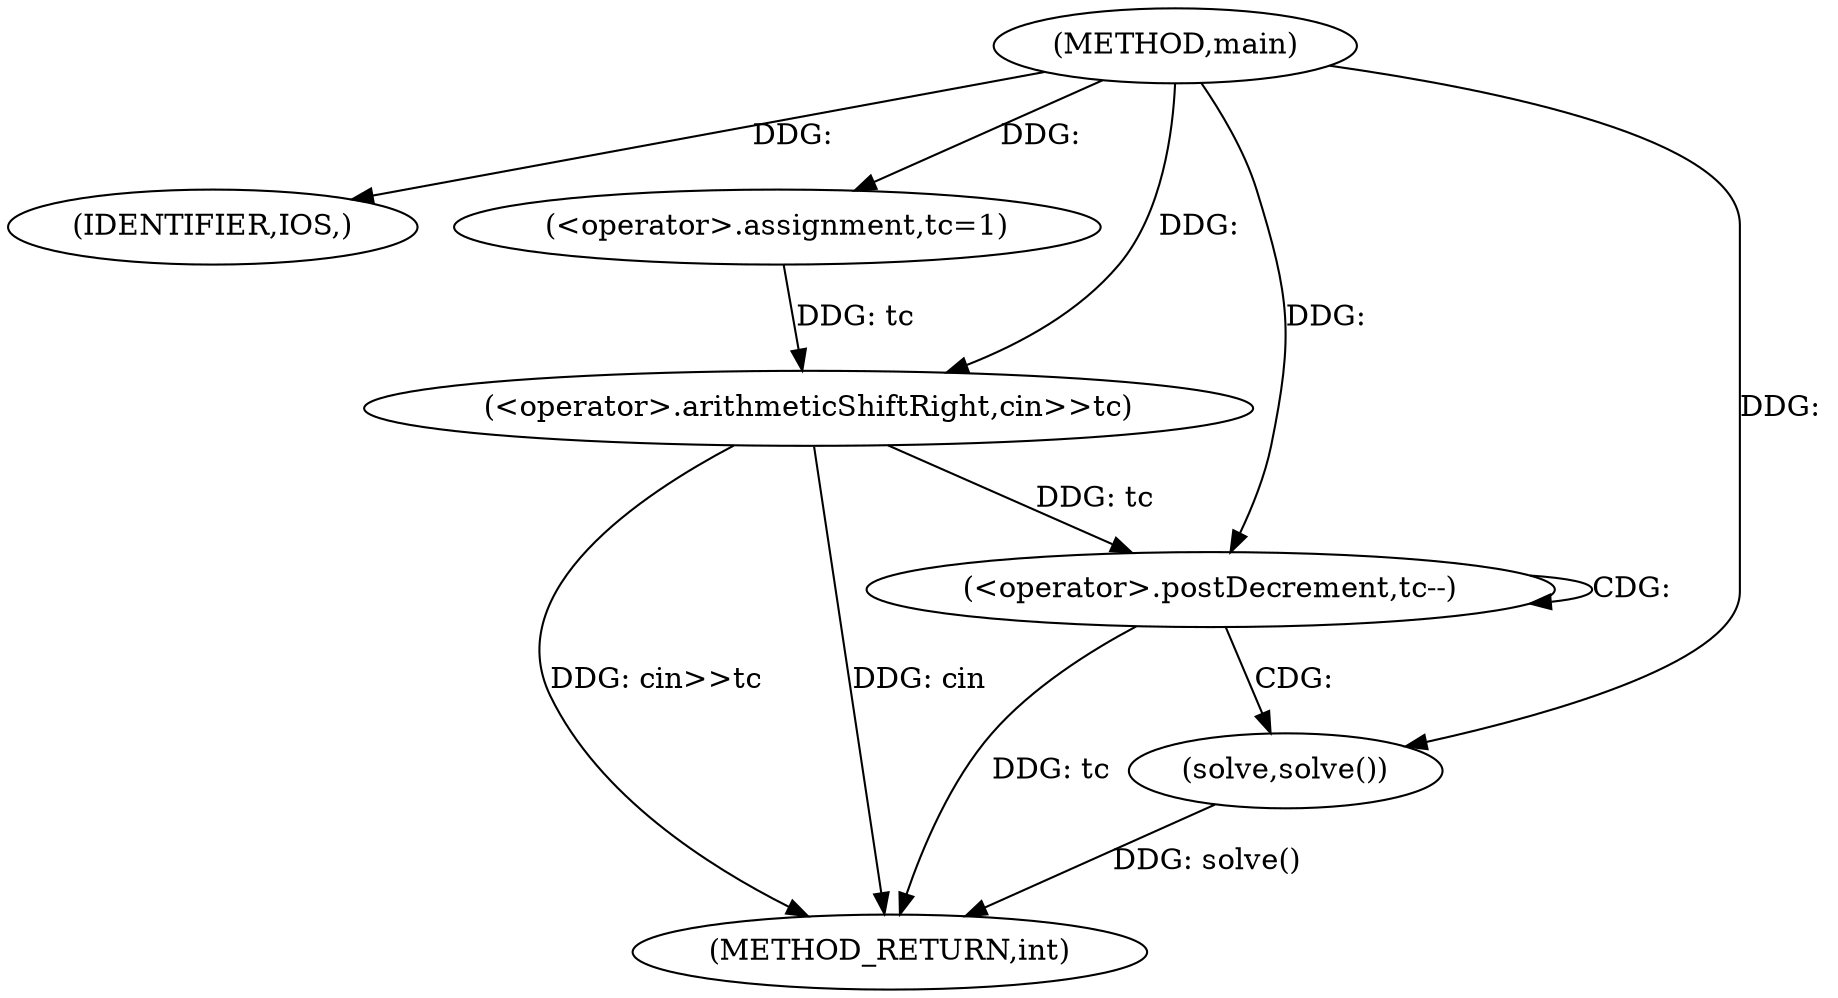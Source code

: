 digraph "main" {  
"1000260" [label = "(METHOD,main)" ]
"1000275" [label = "(METHOD_RETURN,int)" ]
"1000262" [label = "(IDENTIFIER,IOS,)" ]
"1000264" [label = "(<operator>.assignment,tc=1)" ]
"1000267" [label = "(<operator>.arithmeticShiftRight,cin>>tc)" ]
"1000271" [label = "(<operator>.postDecrement,tc--)" ]
"1000274" [label = "(solve,solve())" ]
  "1000267" -> "1000275"  [ label = "DDG: cin>>tc"] 
  "1000271" -> "1000275"  [ label = "DDG: tc"] 
  "1000274" -> "1000275"  [ label = "DDG: solve()"] 
  "1000267" -> "1000275"  [ label = "DDG: cin"] 
  "1000260" -> "1000262"  [ label = "DDG: "] 
  "1000260" -> "1000264"  [ label = "DDG: "] 
  "1000260" -> "1000267"  [ label = "DDG: "] 
  "1000264" -> "1000267"  [ label = "DDG: tc"] 
  "1000267" -> "1000271"  [ label = "DDG: tc"] 
  "1000260" -> "1000271"  [ label = "DDG: "] 
  "1000260" -> "1000274"  [ label = "DDG: "] 
  "1000271" -> "1000271"  [ label = "CDG: "] 
  "1000271" -> "1000274"  [ label = "CDG: "] 
}
